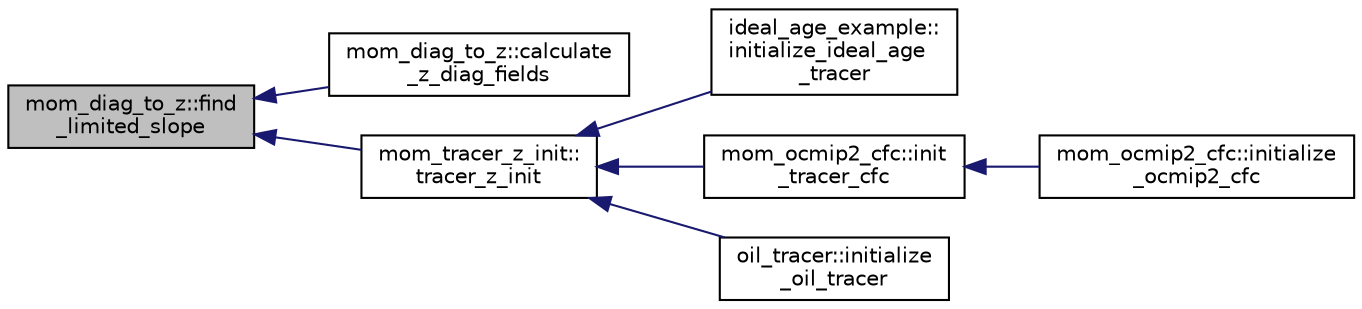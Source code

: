 digraph "mom_diag_to_z::find_limited_slope"
{
 // INTERACTIVE_SVG=YES
  edge [fontname="Helvetica",fontsize="10",labelfontname="Helvetica",labelfontsize="10"];
  node [fontname="Helvetica",fontsize="10",shape=record];
  rankdir="LR";
  Node18 [label="mom_diag_to_z::find\l_limited_slope",height=0.2,width=0.4,color="black", fillcolor="grey75", style="filled", fontcolor="black"];
  Node18 -> Node19 [dir="back",color="midnightblue",fontsize="10",style="solid",fontname="Helvetica"];
  Node19 [label="mom_diag_to_z::calculate\l_z_diag_fields",height=0.2,width=0.4,color="black", fillcolor="white", style="filled",URL="$namespacemom__diag__to__z.html#afd0d7dad23b70714a349db2216c86a92",tooltip="This subroutine maps tracers and velocities into depth space for diagnostics. "];
  Node18 -> Node20 [dir="back",color="midnightblue",fontsize="10",style="solid",fontname="Helvetica"];
  Node20 [label="mom_tracer_z_init::\ltracer_z_init",height=0.2,width=0.4,color="black", fillcolor="white", style="filled",URL="$namespacemom__tracer__z__init.html#a153c8859a6918fc350976a4a7c279c79"];
  Node20 -> Node21 [dir="back",color="midnightblue",fontsize="10",style="solid",fontname="Helvetica"];
  Node21 [label="ideal_age_example::\linitialize_ideal_age\l_tracer",height=0.2,width=0.4,color="black", fillcolor="white", style="filled",URL="$namespaceideal__age__example.html#abec4db7c44f7a6d5c891a6d8a17a99b3"];
  Node20 -> Node22 [dir="back",color="midnightblue",fontsize="10",style="solid",fontname="Helvetica"];
  Node22 [label="mom_ocmip2_cfc::init\l_tracer_cfc",height=0.2,width=0.4,color="black", fillcolor="white", style="filled",URL="$namespacemom__ocmip2__cfc.html#a403331f12c4b16682f42f284bf57f330",tooltip="This subroutine initializes a tracer array. "];
  Node22 -> Node23 [dir="back",color="midnightblue",fontsize="10",style="solid",fontname="Helvetica"];
  Node23 [label="mom_ocmip2_cfc::initialize\l_ocmip2_cfc",height=0.2,width=0.4,color="black", fillcolor="white", style="filled",URL="$namespacemom__ocmip2__cfc.html#a0c916b2f0835bd79002803f246d2ef49",tooltip="This subroutine initializes the NTR tracer fields in tr(:,:,:,:) and it sets up the tracer output..."];
  Node20 -> Node24 [dir="back",color="midnightblue",fontsize="10",style="solid",fontname="Helvetica"];
  Node24 [label="oil_tracer::initialize\l_oil_tracer",height=0.2,width=0.4,color="black", fillcolor="white", style="filled",URL="$namespaceoil__tracer.html#a2bb5dd516d506706c1e67e1206e389b5"];
}
